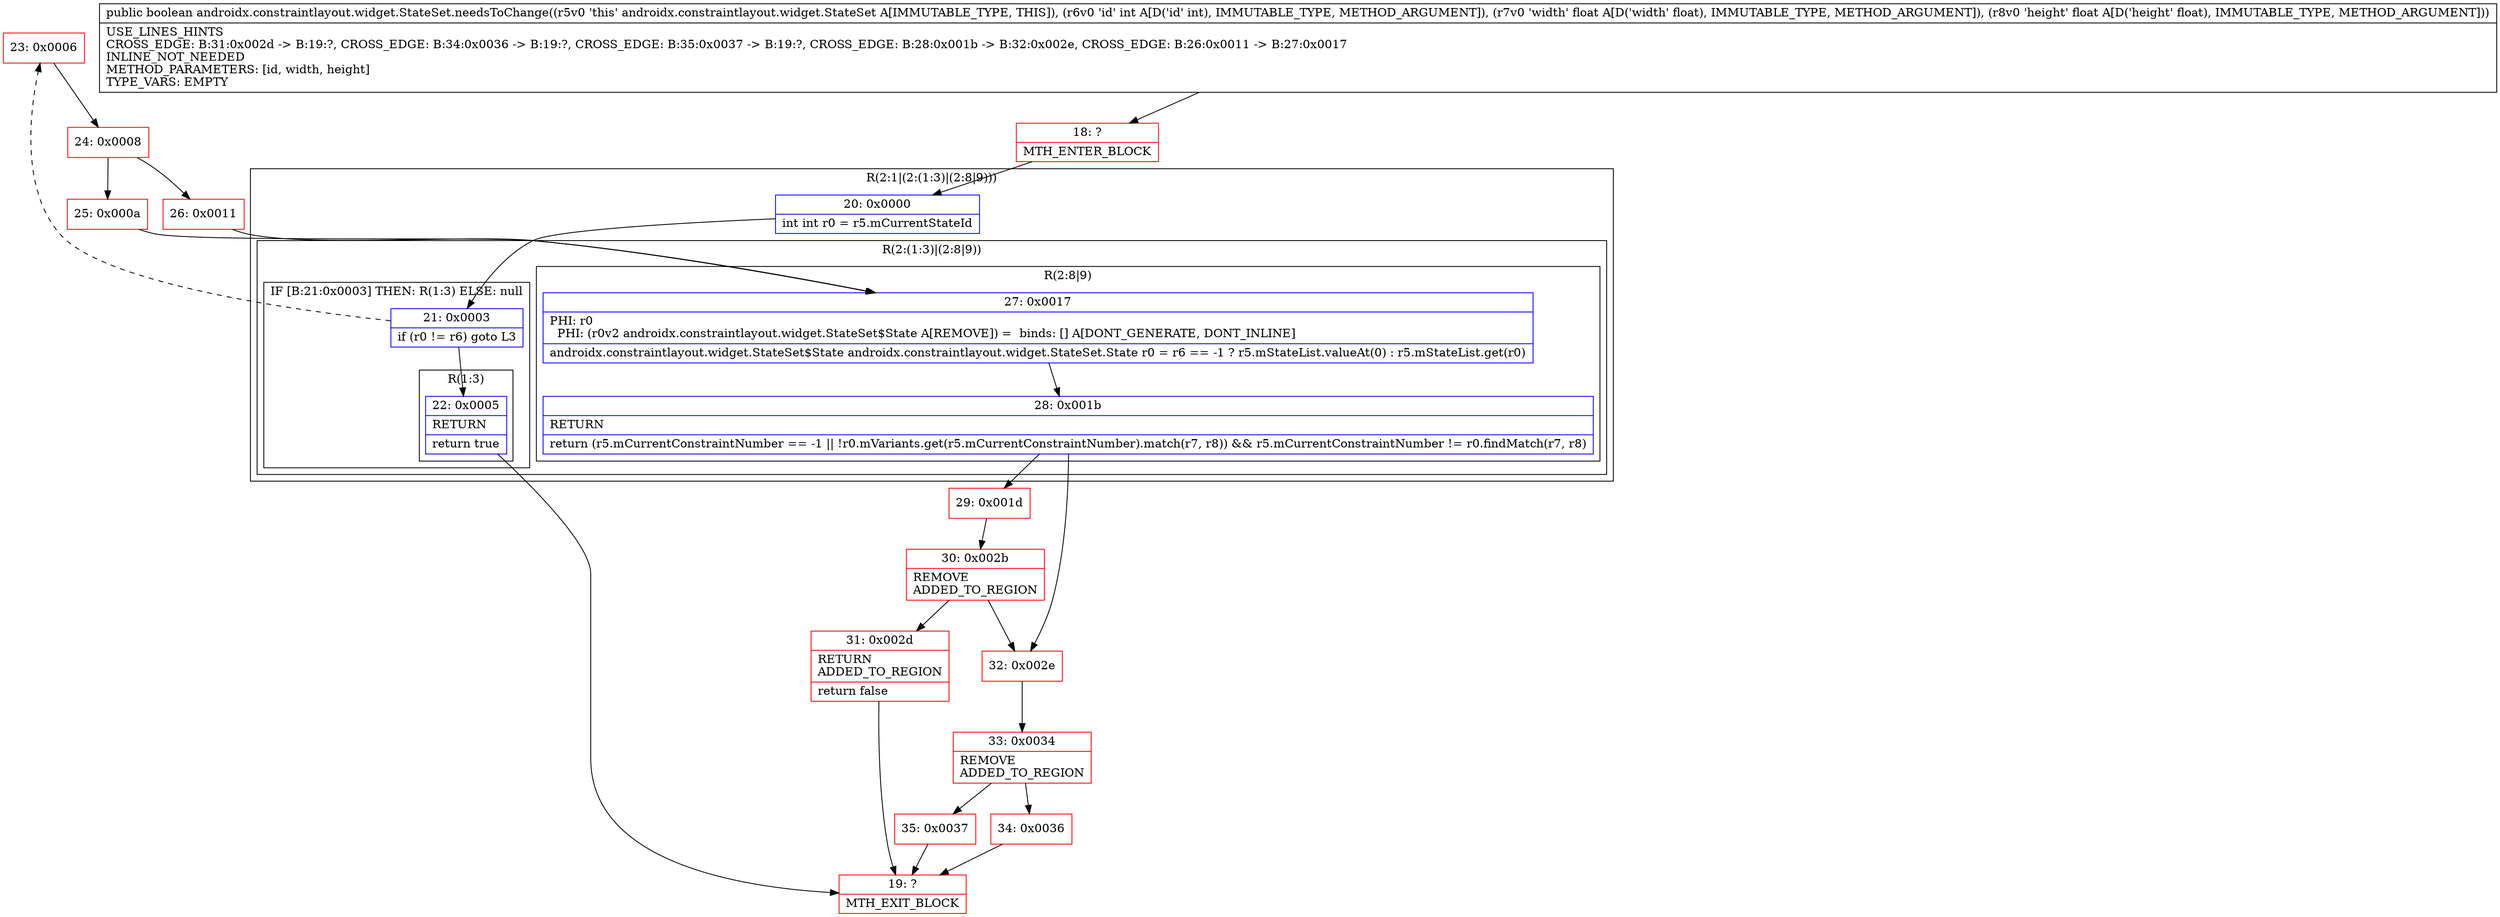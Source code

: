 digraph "CFG forandroidx.constraintlayout.widget.StateSet.needsToChange(IFF)Z" {
subgraph cluster_Region_1881492465 {
label = "R(2:1|(2:(1:3)|(2:8|9)))";
node [shape=record,color=blue];
Node_20 [shape=record,label="{20\:\ 0x0000|int int r0 = r5.mCurrentStateId\l}"];
subgraph cluster_Region_808449274 {
label = "R(2:(1:3)|(2:8|9))";
node [shape=record,color=blue];
subgraph cluster_IfRegion_1352242445 {
label = "IF [B:21:0x0003] THEN: R(1:3) ELSE: null";
node [shape=record,color=blue];
Node_21 [shape=record,label="{21\:\ 0x0003|if (r0 != r6) goto L3\l}"];
subgraph cluster_Region_259369502 {
label = "R(1:3)";
node [shape=record,color=blue];
Node_22 [shape=record,label="{22\:\ 0x0005|RETURN\l|return true\l}"];
}
}
subgraph cluster_Region_2132152329 {
label = "R(2:8|9)";
node [shape=record,color=blue];
Node_27 [shape=record,label="{27\:\ 0x0017|PHI: r0 \l  PHI: (r0v2 androidx.constraintlayout.widget.StateSet$State A[REMOVE]) =  binds: [] A[DONT_GENERATE, DONT_INLINE]\l|androidx.constraintlayout.widget.StateSet$State androidx.constraintlayout.widget.StateSet.State r0 = r6 == \-1 ? r5.mStateList.valueAt(0) : r5.mStateList.get(r0)\l}"];
Node_28 [shape=record,label="{28\:\ 0x001b|RETURN\l|return (r5.mCurrentConstraintNumber == \-1 \|\| !r0.mVariants.get(r5.mCurrentConstraintNumber).match(r7, r8)) && r5.mCurrentConstraintNumber != r0.findMatch(r7, r8)\l}"];
}
}
}
Node_18 [shape=record,color=red,label="{18\:\ ?|MTH_ENTER_BLOCK\l}"];
Node_19 [shape=record,color=red,label="{19\:\ ?|MTH_EXIT_BLOCK\l}"];
Node_23 [shape=record,color=red,label="{23\:\ 0x0006}"];
Node_24 [shape=record,color=red,label="{24\:\ 0x0008}"];
Node_25 [shape=record,color=red,label="{25\:\ 0x000a}"];
Node_29 [shape=record,color=red,label="{29\:\ 0x001d}"];
Node_30 [shape=record,color=red,label="{30\:\ 0x002b|REMOVE\lADDED_TO_REGION\l}"];
Node_31 [shape=record,color=red,label="{31\:\ 0x002d|RETURN\lADDED_TO_REGION\l|return false\l}"];
Node_32 [shape=record,color=red,label="{32\:\ 0x002e}"];
Node_33 [shape=record,color=red,label="{33\:\ 0x0034|REMOVE\lADDED_TO_REGION\l}"];
Node_34 [shape=record,color=red,label="{34\:\ 0x0036}"];
Node_35 [shape=record,color=red,label="{35\:\ 0x0037}"];
Node_26 [shape=record,color=red,label="{26\:\ 0x0011}"];
MethodNode[shape=record,label="{public boolean androidx.constraintlayout.widget.StateSet.needsToChange((r5v0 'this' androidx.constraintlayout.widget.StateSet A[IMMUTABLE_TYPE, THIS]), (r6v0 'id' int A[D('id' int), IMMUTABLE_TYPE, METHOD_ARGUMENT]), (r7v0 'width' float A[D('width' float), IMMUTABLE_TYPE, METHOD_ARGUMENT]), (r8v0 'height' float A[D('height' float), IMMUTABLE_TYPE, METHOD_ARGUMENT]))  | USE_LINES_HINTS\lCROSS_EDGE: B:31:0x002d \-\> B:19:?, CROSS_EDGE: B:34:0x0036 \-\> B:19:?, CROSS_EDGE: B:35:0x0037 \-\> B:19:?, CROSS_EDGE: B:28:0x001b \-\> B:32:0x002e, CROSS_EDGE: B:26:0x0011 \-\> B:27:0x0017\lINLINE_NOT_NEEDED\lMETHOD_PARAMETERS: [id, width, height]\lTYPE_VARS: EMPTY\l}"];
MethodNode -> Node_18;Node_20 -> Node_21;
Node_21 -> Node_22;
Node_21 -> Node_23[style=dashed];
Node_22 -> Node_19;
Node_27 -> Node_28;
Node_28 -> Node_29;
Node_28 -> Node_32;
Node_18 -> Node_20;
Node_23 -> Node_24;
Node_24 -> Node_25;
Node_24 -> Node_26;
Node_25 -> Node_27;
Node_29 -> Node_30;
Node_30 -> Node_31;
Node_30 -> Node_32;
Node_31 -> Node_19;
Node_32 -> Node_33;
Node_33 -> Node_34;
Node_33 -> Node_35;
Node_34 -> Node_19;
Node_35 -> Node_19;
Node_26 -> Node_27;
}

